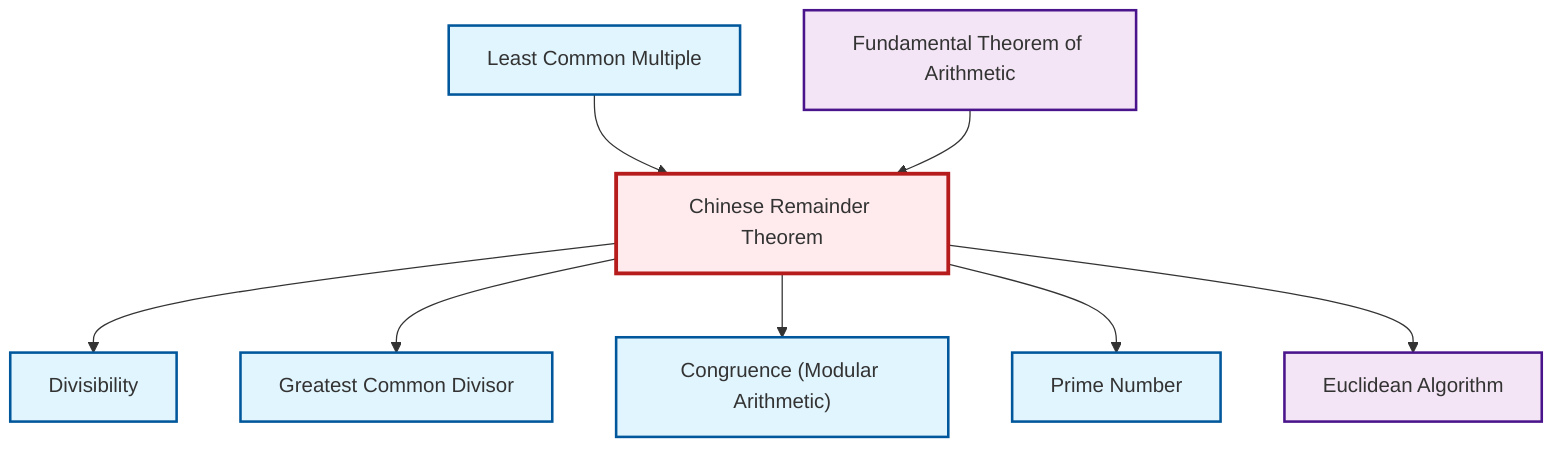 graph TD
    classDef definition fill:#e1f5fe,stroke:#01579b,stroke-width:2px
    classDef theorem fill:#f3e5f5,stroke:#4a148c,stroke-width:2px
    classDef axiom fill:#fff3e0,stroke:#e65100,stroke-width:2px
    classDef example fill:#e8f5e9,stroke:#1b5e20,stroke-width:2px
    classDef current fill:#ffebee,stroke:#b71c1c,stroke-width:3px
    def-congruence["Congruence (Modular Arithmetic)"]:::definition
    thm-fundamental-arithmetic["Fundamental Theorem of Arithmetic"]:::theorem
    def-lcm["Least Common Multiple"]:::definition
    def-divisibility["Divisibility"]:::definition
    def-prime["Prime Number"]:::definition
    thm-euclidean-algorithm["Euclidean Algorithm"]:::theorem
    thm-chinese-remainder["Chinese Remainder Theorem"]:::theorem
    def-gcd["Greatest Common Divisor"]:::definition
    thm-chinese-remainder --> def-divisibility
    thm-chinese-remainder --> def-gcd
    def-lcm --> thm-chinese-remainder
    thm-chinese-remainder --> def-congruence
    thm-chinese-remainder --> def-prime
    thm-chinese-remainder --> thm-euclidean-algorithm
    thm-fundamental-arithmetic --> thm-chinese-remainder
    class thm-chinese-remainder current